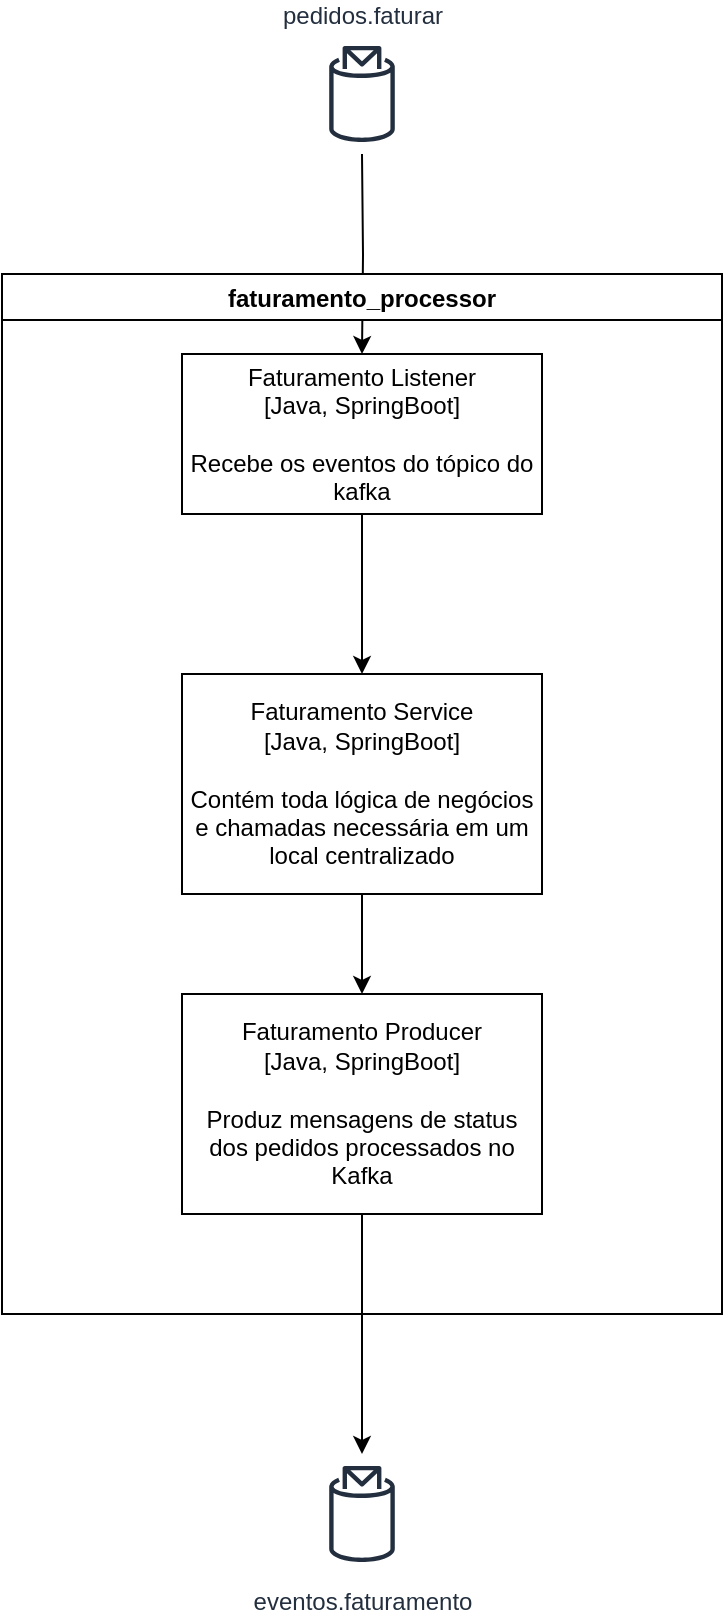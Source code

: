 <mxfile version="19.0.2" type="device"><diagram id="7BBMB9L9xrstdF6oIvrg" name="Page-1"><mxGraphModel dx="1422" dy="873" grid="1" gridSize="10" guides="1" tooltips="1" connect="1" arrows="1" fold="1" page="1" pageScale="1" pageWidth="850" pageHeight="1100" math="0" shadow="0"><root><mxCell id="0"/><mxCell id="1" parent="0"/><mxCell id="et2h2y5IHmtRYsQBBm5b-1" value="" style="edgeStyle=orthogonalEdgeStyle;rounded=0;orthogonalLoop=1;jettySize=auto;html=1;" edge="1" parent="1" target="et2h2y5IHmtRYsQBBm5b-5"><mxGeometry relative="1" as="geometry"><mxPoint x="380" y="100" as="sourcePoint"/></mxGeometry></mxCell><mxCell id="et2h2y5IHmtRYsQBBm5b-3" value="faturamento_processor" style="swimlane;" vertex="1" parent="1"><mxGeometry x="200" y="160" width="360" height="520" as="geometry"/></mxCell><mxCell id="et2h2y5IHmtRYsQBBm5b-4" value="" style="edgeStyle=orthogonalEdgeStyle;rounded=0;orthogonalLoop=1;jettySize=auto;html=1;" edge="1" parent="et2h2y5IHmtRYsQBBm5b-3" source="et2h2y5IHmtRYsQBBm5b-5" target="et2h2y5IHmtRYsQBBm5b-7"><mxGeometry relative="1" as="geometry"/></mxCell><mxCell id="et2h2y5IHmtRYsQBBm5b-5" value="Faturamento Listener&lt;br&gt;[Java, SpringBoot]&lt;br&gt;&lt;br&gt;Recebe os eventos do tópico do kafka" style="rounded=0;whiteSpace=wrap;html=1;" vertex="1" parent="et2h2y5IHmtRYsQBBm5b-3"><mxGeometry x="90" y="40" width="180" height="80" as="geometry"/></mxCell><mxCell id="et2h2y5IHmtRYsQBBm5b-6" value="" style="edgeStyle=orthogonalEdgeStyle;rounded=0;orthogonalLoop=1;jettySize=auto;html=1;" edge="1" parent="et2h2y5IHmtRYsQBBm5b-3" source="et2h2y5IHmtRYsQBBm5b-7" target="et2h2y5IHmtRYsQBBm5b-8"><mxGeometry relative="1" as="geometry"/></mxCell><mxCell id="et2h2y5IHmtRYsQBBm5b-7" value="Faturamento Service&lt;br&gt;[Java, SpringBoot]&lt;br&gt;&lt;br&gt;Contém toda lógica de negócios e chamadas necessária em um local centralizado" style="rounded=0;whiteSpace=wrap;html=1;" vertex="1" parent="et2h2y5IHmtRYsQBBm5b-3"><mxGeometry x="90" y="200" width="180" height="110" as="geometry"/></mxCell><mxCell id="et2h2y5IHmtRYsQBBm5b-8" value="Faturamento Producer&lt;br&gt;[Java, SpringBoot]&lt;br&gt;&lt;br&gt;Produz mensagens de status dos pedidos processados no Kafka" style="rounded=0;whiteSpace=wrap;html=1;" vertex="1" parent="et2h2y5IHmtRYsQBBm5b-3"><mxGeometry x="90" y="360" width="180" height="110" as="geometry"/></mxCell><mxCell id="et2h2y5IHmtRYsQBBm5b-9" value="eventos.faturamento" style="sketch=0;outlineConnect=0;fontColor=#232F3E;gradientColor=none;strokeColor=#232F3E;fillColor=#ffffff;dashed=0;verticalLabelPosition=bottom;verticalAlign=top;align=center;html=1;fontSize=12;fontStyle=0;aspect=fixed;shape=mxgraph.aws4.resourceIcon;resIcon=mxgraph.aws4.topic_2;" vertex="1" parent="1"><mxGeometry x="350" y="750" width="60" height="60" as="geometry"/></mxCell><mxCell id="et2h2y5IHmtRYsQBBm5b-10" style="edgeStyle=orthogonalEdgeStyle;rounded=0;orthogonalLoop=1;jettySize=auto;html=1;" edge="1" parent="1" source="et2h2y5IHmtRYsQBBm5b-8" target="et2h2y5IHmtRYsQBBm5b-9"><mxGeometry relative="1" as="geometry"/></mxCell><mxCell id="et2h2y5IHmtRYsQBBm5b-11" value="pedidos.faturar" style="sketch=0;outlineConnect=0;fontColor=#232F3E;gradientColor=none;strokeColor=#232F3E;fillColor=#ffffff;dashed=0;verticalLabelPosition=top;verticalAlign=bottom;align=center;html=1;fontSize=12;fontStyle=0;aspect=fixed;shape=mxgraph.aws4.resourceIcon;resIcon=mxgraph.aws4.topic_2;labelPosition=center;" vertex="1" parent="1"><mxGeometry x="350" y="40" width="60" height="60" as="geometry"/></mxCell></root></mxGraphModel></diagram></mxfile>